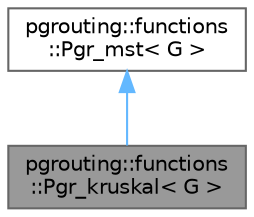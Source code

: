 digraph "pgrouting::functions::Pgr_kruskal&lt; G &gt;"
{
 // LATEX_PDF_SIZE
  bgcolor="transparent";
  edge [fontname=Helvetica,fontsize=10,labelfontname=Helvetica,labelfontsize=10];
  node [fontname=Helvetica,fontsize=10,shape=box,height=0.2,width=0.4];
  Node1 [id="Node000001",label="pgrouting::functions\l::Pgr_kruskal\< G \>",height=0.2,width=0.4,color="gray40", fillcolor="grey60", style="filled", fontcolor="black",tooltip=" "];
  Node2 -> Node1 [id="edge1_Node000001_Node000002",dir="back",color="steelblue1",style="solid",tooltip=" "];
  Node2 [id="Node000002",label="pgrouting::functions\l::Pgr_mst\< G \>",height=0.2,width=0.4,color="gray40", fillcolor="white", style="filled",URL="$classpgrouting_1_1functions_1_1Pgr__mst.html",tooltip=" "];
}
